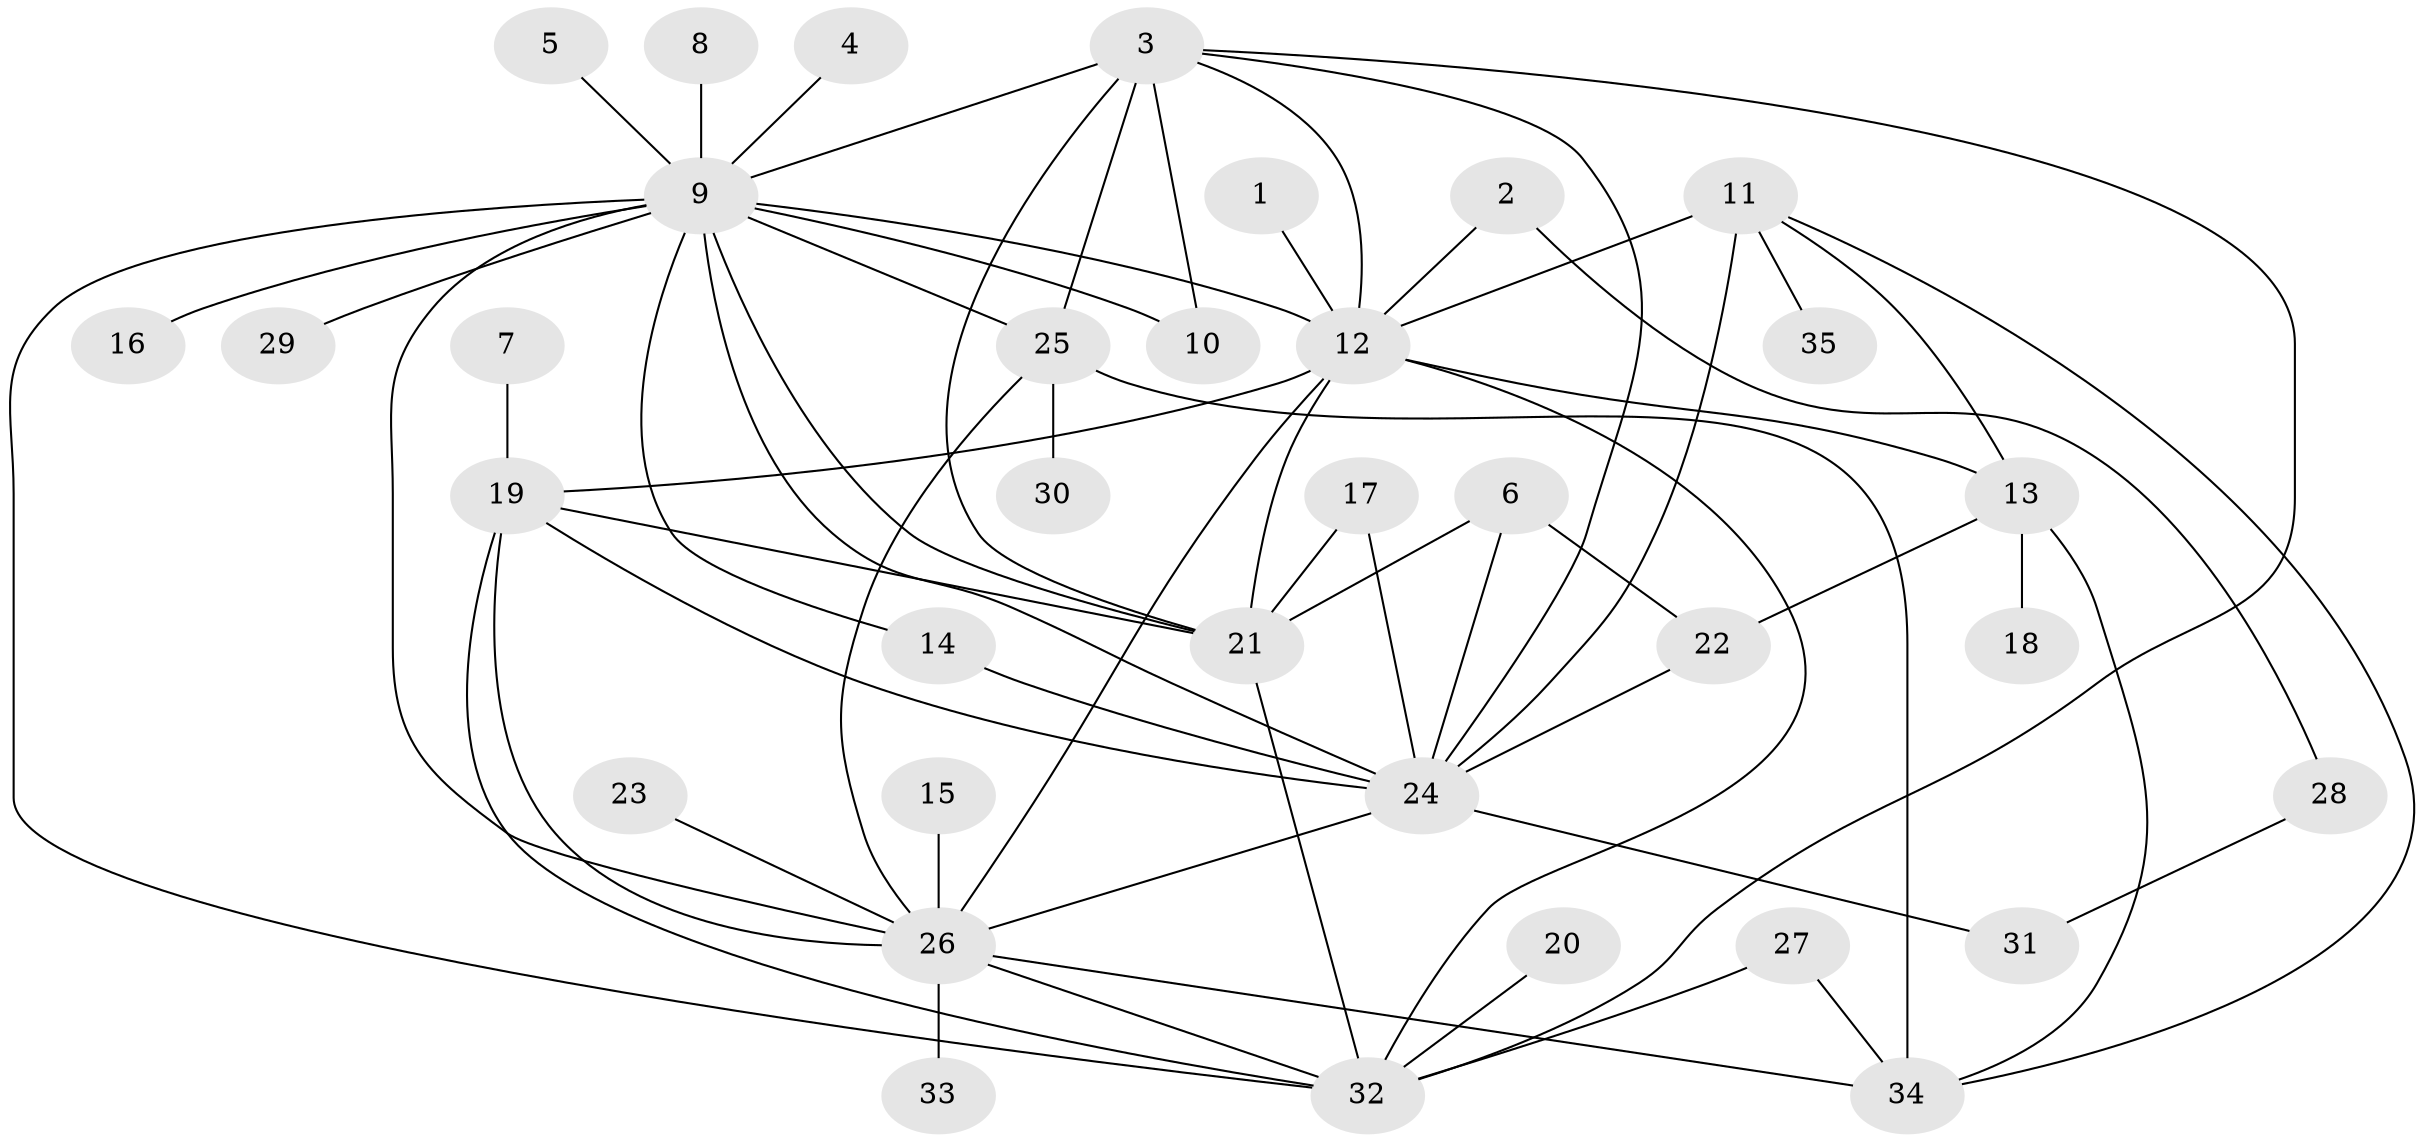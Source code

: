 // original degree distribution, {17: 0.014492753623188406, 1: 0.43478260869565216, 11: 0.014492753623188406, 16: 0.014492753623188406, 7: 0.028985507246376812, 2: 0.21739130434782608, 10: 0.028985507246376812, 4: 0.07246376811594203, 5: 0.028985507246376812, 15: 0.014492753623188406, 3: 0.10144927536231885, 6: 0.028985507246376812}
// Generated by graph-tools (version 1.1) at 2025/01/03/09/25 03:01:52]
// undirected, 35 vertices, 63 edges
graph export_dot {
graph [start="1"]
  node [color=gray90,style=filled];
  1;
  2;
  3;
  4;
  5;
  6;
  7;
  8;
  9;
  10;
  11;
  12;
  13;
  14;
  15;
  16;
  17;
  18;
  19;
  20;
  21;
  22;
  23;
  24;
  25;
  26;
  27;
  28;
  29;
  30;
  31;
  32;
  33;
  34;
  35;
  1 -- 12 [weight=1.0];
  2 -- 12 [weight=1.0];
  2 -- 28 [weight=1.0];
  3 -- 9 [weight=1.0];
  3 -- 10 [weight=1.0];
  3 -- 12 [weight=1.0];
  3 -- 21 [weight=1.0];
  3 -- 24 [weight=1.0];
  3 -- 25 [weight=1.0];
  3 -- 32 [weight=1.0];
  4 -- 9 [weight=1.0];
  5 -- 9 [weight=1.0];
  6 -- 21 [weight=1.0];
  6 -- 22 [weight=1.0];
  6 -- 24 [weight=1.0];
  7 -- 19 [weight=1.0];
  8 -- 9 [weight=1.0];
  9 -- 10 [weight=1.0];
  9 -- 12 [weight=2.0];
  9 -- 14 [weight=1.0];
  9 -- 16 [weight=1.0];
  9 -- 21 [weight=1.0];
  9 -- 24 [weight=1.0];
  9 -- 25 [weight=1.0];
  9 -- 26 [weight=2.0];
  9 -- 29 [weight=1.0];
  9 -- 32 [weight=1.0];
  11 -- 12 [weight=2.0];
  11 -- 13 [weight=1.0];
  11 -- 24 [weight=2.0];
  11 -- 34 [weight=1.0];
  11 -- 35 [weight=1.0];
  12 -- 13 [weight=1.0];
  12 -- 19 [weight=1.0];
  12 -- 21 [weight=2.0];
  12 -- 26 [weight=2.0];
  12 -- 32 [weight=1.0];
  13 -- 18 [weight=1.0];
  13 -- 22 [weight=1.0];
  13 -- 34 [weight=1.0];
  14 -- 24 [weight=1.0];
  15 -- 26 [weight=1.0];
  17 -- 21 [weight=1.0];
  17 -- 24 [weight=2.0];
  19 -- 21 [weight=1.0];
  19 -- 24 [weight=1.0];
  19 -- 26 [weight=1.0];
  19 -- 32 [weight=1.0];
  20 -- 32 [weight=1.0];
  21 -- 32 [weight=1.0];
  22 -- 24 [weight=1.0];
  23 -- 26 [weight=1.0];
  24 -- 26 [weight=1.0];
  24 -- 31 [weight=1.0];
  25 -- 26 [weight=1.0];
  25 -- 30 [weight=1.0];
  25 -- 34 [weight=1.0];
  26 -- 32 [weight=1.0];
  26 -- 33 [weight=1.0];
  26 -- 34 [weight=1.0];
  27 -- 32 [weight=1.0];
  27 -- 34 [weight=1.0];
  28 -- 31 [weight=1.0];
}

